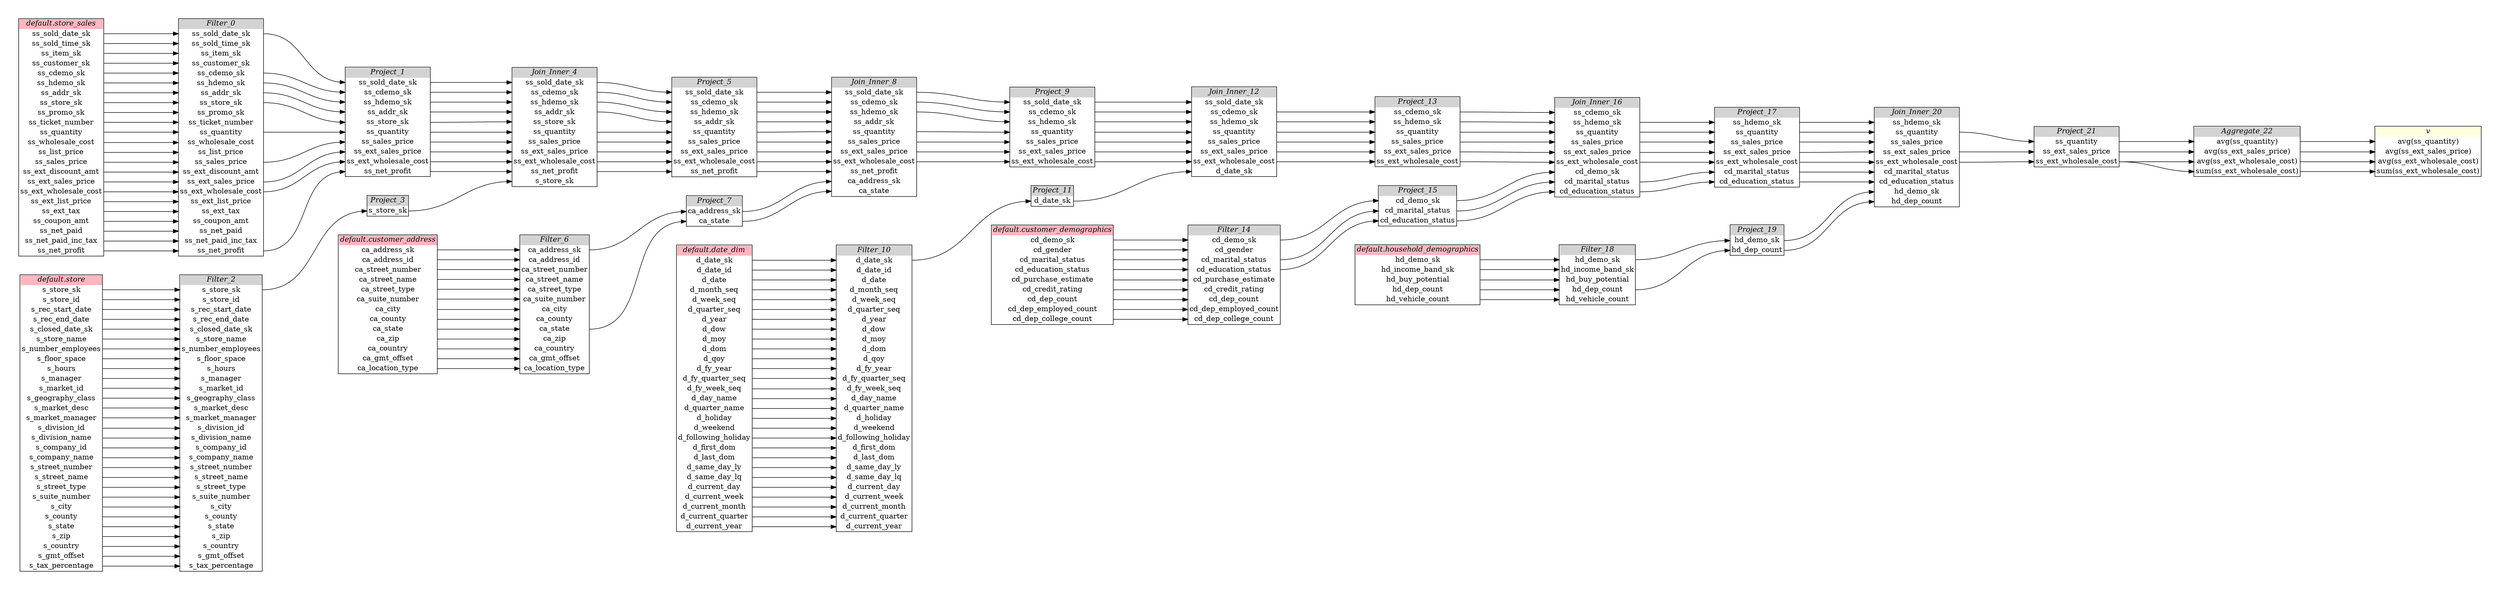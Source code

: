 // Automatically generated by TPCDSFlowTestSuite


digraph {
  graph [pad="0.5", nodesep="0.5", ranksep="2", fontname="Helvetica"];
  node [shape=plain]
  rankdir=LR;

  
"Aggregate_22" [label=<
<table border="1" cellborder="0" cellspacing="0">
  <tr><td bgcolor="lightgray" port="nodeName"><i>Aggregate_22</i></td></tr>
  <tr><td port="0">avg(ss_quantity)</td></tr>
<tr><td port="1">avg(ss_ext_sales_price)</td></tr>
<tr><td port="2">avg(ss_ext_wholesale_cost)</td></tr>
<tr><td port="3">sum(ss_ext_wholesale_cost)</td></tr>
</table>>];
     

"Filter_0" [label=<
<table border="1" cellborder="0" cellspacing="0">
  <tr><td bgcolor="lightgray" port="nodeName"><i>Filter_0</i></td></tr>
  <tr><td port="0">ss_sold_date_sk</td></tr>
<tr><td port="1">ss_sold_time_sk</td></tr>
<tr><td port="2">ss_item_sk</td></tr>
<tr><td port="3">ss_customer_sk</td></tr>
<tr><td port="4">ss_cdemo_sk</td></tr>
<tr><td port="5">ss_hdemo_sk</td></tr>
<tr><td port="6">ss_addr_sk</td></tr>
<tr><td port="7">ss_store_sk</td></tr>
<tr><td port="8">ss_promo_sk</td></tr>
<tr><td port="9">ss_ticket_number</td></tr>
<tr><td port="10">ss_quantity</td></tr>
<tr><td port="11">ss_wholesale_cost</td></tr>
<tr><td port="12">ss_list_price</td></tr>
<tr><td port="13">ss_sales_price</td></tr>
<tr><td port="14">ss_ext_discount_amt</td></tr>
<tr><td port="15">ss_ext_sales_price</td></tr>
<tr><td port="16">ss_ext_wholesale_cost</td></tr>
<tr><td port="17">ss_ext_list_price</td></tr>
<tr><td port="18">ss_ext_tax</td></tr>
<tr><td port="19">ss_coupon_amt</td></tr>
<tr><td port="20">ss_net_paid</td></tr>
<tr><td port="21">ss_net_paid_inc_tax</td></tr>
<tr><td port="22">ss_net_profit</td></tr>
</table>>];
     

"Filter_10" [label=<
<table border="1" cellborder="0" cellspacing="0">
  <tr><td bgcolor="lightgray" port="nodeName"><i>Filter_10</i></td></tr>
  <tr><td port="0">d_date_sk</td></tr>
<tr><td port="1">d_date_id</td></tr>
<tr><td port="2">d_date</td></tr>
<tr><td port="3">d_month_seq</td></tr>
<tr><td port="4">d_week_seq</td></tr>
<tr><td port="5">d_quarter_seq</td></tr>
<tr><td port="6">d_year</td></tr>
<tr><td port="7">d_dow</td></tr>
<tr><td port="8">d_moy</td></tr>
<tr><td port="9">d_dom</td></tr>
<tr><td port="10">d_qoy</td></tr>
<tr><td port="11">d_fy_year</td></tr>
<tr><td port="12">d_fy_quarter_seq</td></tr>
<tr><td port="13">d_fy_week_seq</td></tr>
<tr><td port="14">d_day_name</td></tr>
<tr><td port="15">d_quarter_name</td></tr>
<tr><td port="16">d_holiday</td></tr>
<tr><td port="17">d_weekend</td></tr>
<tr><td port="18">d_following_holiday</td></tr>
<tr><td port="19">d_first_dom</td></tr>
<tr><td port="20">d_last_dom</td></tr>
<tr><td port="21">d_same_day_ly</td></tr>
<tr><td port="22">d_same_day_lq</td></tr>
<tr><td port="23">d_current_day</td></tr>
<tr><td port="24">d_current_week</td></tr>
<tr><td port="25">d_current_month</td></tr>
<tr><td port="26">d_current_quarter</td></tr>
<tr><td port="27">d_current_year</td></tr>
</table>>];
     

"Filter_14" [label=<
<table border="1" cellborder="0" cellspacing="0">
  <tr><td bgcolor="lightgray" port="nodeName"><i>Filter_14</i></td></tr>
  <tr><td port="0">cd_demo_sk</td></tr>
<tr><td port="1">cd_gender</td></tr>
<tr><td port="2">cd_marital_status</td></tr>
<tr><td port="3">cd_education_status</td></tr>
<tr><td port="4">cd_purchase_estimate</td></tr>
<tr><td port="5">cd_credit_rating</td></tr>
<tr><td port="6">cd_dep_count</td></tr>
<tr><td port="7">cd_dep_employed_count</td></tr>
<tr><td port="8">cd_dep_college_count</td></tr>
</table>>];
     

"Filter_18" [label=<
<table border="1" cellborder="0" cellspacing="0">
  <tr><td bgcolor="lightgray" port="nodeName"><i>Filter_18</i></td></tr>
  <tr><td port="0">hd_demo_sk</td></tr>
<tr><td port="1">hd_income_band_sk</td></tr>
<tr><td port="2">hd_buy_potential</td></tr>
<tr><td port="3">hd_dep_count</td></tr>
<tr><td port="4">hd_vehicle_count</td></tr>
</table>>];
     

"Filter_2" [label=<
<table border="1" cellborder="0" cellspacing="0">
  <tr><td bgcolor="lightgray" port="nodeName"><i>Filter_2</i></td></tr>
  <tr><td port="0">s_store_sk</td></tr>
<tr><td port="1">s_store_id</td></tr>
<tr><td port="2">s_rec_start_date</td></tr>
<tr><td port="3">s_rec_end_date</td></tr>
<tr><td port="4">s_closed_date_sk</td></tr>
<tr><td port="5">s_store_name</td></tr>
<tr><td port="6">s_number_employees</td></tr>
<tr><td port="7">s_floor_space</td></tr>
<tr><td port="8">s_hours</td></tr>
<tr><td port="9">s_manager</td></tr>
<tr><td port="10">s_market_id</td></tr>
<tr><td port="11">s_geography_class</td></tr>
<tr><td port="12">s_market_desc</td></tr>
<tr><td port="13">s_market_manager</td></tr>
<tr><td port="14">s_division_id</td></tr>
<tr><td port="15">s_division_name</td></tr>
<tr><td port="16">s_company_id</td></tr>
<tr><td port="17">s_company_name</td></tr>
<tr><td port="18">s_street_number</td></tr>
<tr><td port="19">s_street_name</td></tr>
<tr><td port="20">s_street_type</td></tr>
<tr><td port="21">s_suite_number</td></tr>
<tr><td port="22">s_city</td></tr>
<tr><td port="23">s_county</td></tr>
<tr><td port="24">s_state</td></tr>
<tr><td port="25">s_zip</td></tr>
<tr><td port="26">s_country</td></tr>
<tr><td port="27">s_gmt_offset</td></tr>
<tr><td port="28">s_tax_percentage</td></tr>
</table>>];
     

"Filter_6" [label=<
<table border="1" cellborder="0" cellspacing="0">
  <tr><td bgcolor="lightgray" port="nodeName"><i>Filter_6</i></td></tr>
  <tr><td port="0">ca_address_sk</td></tr>
<tr><td port="1">ca_address_id</td></tr>
<tr><td port="2">ca_street_number</td></tr>
<tr><td port="3">ca_street_name</td></tr>
<tr><td port="4">ca_street_type</td></tr>
<tr><td port="5">ca_suite_number</td></tr>
<tr><td port="6">ca_city</td></tr>
<tr><td port="7">ca_county</td></tr>
<tr><td port="8">ca_state</td></tr>
<tr><td port="9">ca_zip</td></tr>
<tr><td port="10">ca_country</td></tr>
<tr><td port="11">ca_gmt_offset</td></tr>
<tr><td port="12">ca_location_type</td></tr>
</table>>];
     

"Join_Inner_12" [label=<
<table border="1" cellborder="0" cellspacing="0">
  <tr><td bgcolor="lightgray" port="nodeName"><i>Join_Inner_12</i></td></tr>
  <tr><td port="0">ss_sold_date_sk</td></tr>
<tr><td port="1">ss_cdemo_sk</td></tr>
<tr><td port="2">ss_hdemo_sk</td></tr>
<tr><td port="3">ss_quantity</td></tr>
<tr><td port="4">ss_sales_price</td></tr>
<tr><td port="5">ss_ext_sales_price</td></tr>
<tr><td port="6">ss_ext_wholesale_cost</td></tr>
<tr><td port="7">d_date_sk</td></tr>
</table>>];
     

"Join_Inner_16" [label=<
<table border="1" cellborder="0" cellspacing="0">
  <tr><td bgcolor="lightgray" port="nodeName"><i>Join_Inner_16</i></td></tr>
  <tr><td port="0">ss_cdemo_sk</td></tr>
<tr><td port="1">ss_hdemo_sk</td></tr>
<tr><td port="2">ss_quantity</td></tr>
<tr><td port="3">ss_sales_price</td></tr>
<tr><td port="4">ss_ext_sales_price</td></tr>
<tr><td port="5">ss_ext_wholesale_cost</td></tr>
<tr><td port="6">cd_demo_sk</td></tr>
<tr><td port="7">cd_marital_status</td></tr>
<tr><td port="8">cd_education_status</td></tr>
</table>>];
     

"Join_Inner_20" [label=<
<table border="1" cellborder="0" cellspacing="0">
  <tr><td bgcolor="lightgray" port="nodeName"><i>Join_Inner_20</i></td></tr>
  <tr><td port="0">ss_hdemo_sk</td></tr>
<tr><td port="1">ss_quantity</td></tr>
<tr><td port="2">ss_sales_price</td></tr>
<tr><td port="3">ss_ext_sales_price</td></tr>
<tr><td port="4">ss_ext_wholesale_cost</td></tr>
<tr><td port="5">cd_marital_status</td></tr>
<tr><td port="6">cd_education_status</td></tr>
<tr><td port="7">hd_demo_sk</td></tr>
<tr><td port="8">hd_dep_count</td></tr>
</table>>];
     

"Join_Inner_4" [label=<
<table border="1" cellborder="0" cellspacing="0">
  <tr><td bgcolor="lightgray" port="nodeName"><i>Join_Inner_4</i></td></tr>
  <tr><td port="0">ss_sold_date_sk</td></tr>
<tr><td port="1">ss_cdemo_sk</td></tr>
<tr><td port="2">ss_hdemo_sk</td></tr>
<tr><td port="3">ss_addr_sk</td></tr>
<tr><td port="4">ss_store_sk</td></tr>
<tr><td port="5">ss_quantity</td></tr>
<tr><td port="6">ss_sales_price</td></tr>
<tr><td port="7">ss_ext_sales_price</td></tr>
<tr><td port="8">ss_ext_wholesale_cost</td></tr>
<tr><td port="9">ss_net_profit</td></tr>
<tr><td port="10">s_store_sk</td></tr>
</table>>];
     

"Join_Inner_8" [label=<
<table border="1" cellborder="0" cellspacing="0">
  <tr><td bgcolor="lightgray" port="nodeName"><i>Join_Inner_8</i></td></tr>
  <tr><td port="0">ss_sold_date_sk</td></tr>
<tr><td port="1">ss_cdemo_sk</td></tr>
<tr><td port="2">ss_hdemo_sk</td></tr>
<tr><td port="3">ss_addr_sk</td></tr>
<tr><td port="4">ss_quantity</td></tr>
<tr><td port="5">ss_sales_price</td></tr>
<tr><td port="6">ss_ext_sales_price</td></tr>
<tr><td port="7">ss_ext_wholesale_cost</td></tr>
<tr><td port="8">ss_net_profit</td></tr>
<tr><td port="9">ca_address_sk</td></tr>
<tr><td port="10">ca_state</td></tr>
</table>>];
     

"Project_1" [label=<
<table border="1" cellborder="0" cellspacing="0">
  <tr><td bgcolor="lightgray" port="nodeName"><i>Project_1</i></td></tr>
  <tr><td port="0">ss_sold_date_sk</td></tr>
<tr><td port="1">ss_cdemo_sk</td></tr>
<tr><td port="2">ss_hdemo_sk</td></tr>
<tr><td port="3">ss_addr_sk</td></tr>
<tr><td port="4">ss_store_sk</td></tr>
<tr><td port="5">ss_quantity</td></tr>
<tr><td port="6">ss_sales_price</td></tr>
<tr><td port="7">ss_ext_sales_price</td></tr>
<tr><td port="8">ss_ext_wholesale_cost</td></tr>
<tr><td port="9">ss_net_profit</td></tr>
</table>>];
     

"Project_11" [label=<
<table border="1" cellborder="0" cellspacing="0">
  <tr><td bgcolor="lightgray" port="nodeName"><i>Project_11</i></td></tr>
  <tr><td port="0">d_date_sk</td></tr>
</table>>];
     

"Project_13" [label=<
<table border="1" cellborder="0" cellspacing="0">
  <tr><td bgcolor="lightgray" port="nodeName"><i>Project_13</i></td></tr>
  <tr><td port="0">ss_cdemo_sk</td></tr>
<tr><td port="1">ss_hdemo_sk</td></tr>
<tr><td port="2">ss_quantity</td></tr>
<tr><td port="3">ss_sales_price</td></tr>
<tr><td port="4">ss_ext_sales_price</td></tr>
<tr><td port="5">ss_ext_wholesale_cost</td></tr>
</table>>];
     

"Project_15" [label=<
<table border="1" cellborder="0" cellspacing="0">
  <tr><td bgcolor="lightgray" port="nodeName"><i>Project_15</i></td></tr>
  <tr><td port="0">cd_demo_sk</td></tr>
<tr><td port="1">cd_marital_status</td></tr>
<tr><td port="2">cd_education_status</td></tr>
</table>>];
     

"Project_17" [label=<
<table border="1" cellborder="0" cellspacing="0">
  <tr><td bgcolor="lightgray" port="nodeName"><i>Project_17</i></td></tr>
  <tr><td port="0">ss_hdemo_sk</td></tr>
<tr><td port="1">ss_quantity</td></tr>
<tr><td port="2">ss_sales_price</td></tr>
<tr><td port="3">ss_ext_sales_price</td></tr>
<tr><td port="4">ss_ext_wholesale_cost</td></tr>
<tr><td port="5">cd_marital_status</td></tr>
<tr><td port="6">cd_education_status</td></tr>
</table>>];
     

"Project_19" [label=<
<table border="1" cellborder="0" cellspacing="0">
  <tr><td bgcolor="lightgray" port="nodeName"><i>Project_19</i></td></tr>
  <tr><td port="0">hd_demo_sk</td></tr>
<tr><td port="1">hd_dep_count</td></tr>
</table>>];
     

"Project_21" [label=<
<table border="1" cellborder="0" cellspacing="0">
  <tr><td bgcolor="lightgray" port="nodeName"><i>Project_21</i></td></tr>
  <tr><td port="0">ss_quantity</td></tr>
<tr><td port="1">ss_ext_sales_price</td></tr>
<tr><td port="2">ss_ext_wholesale_cost</td></tr>
</table>>];
     

"Project_3" [label=<
<table border="1" cellborder="0" cellspacing="0">
  <tr><td bgcolor="lightgray" port="nodeName"><i>Project_3</i></td></tr>
  <tr><td port="0">s_store_sk</td></tr>
</table>>];
     

"Project_5" [label=<
<table border="1" cellborder="0" cellspacing="0">
  <tr><td bgcolor="lightgray" port="nodeName"><i>Project_5</i></td></tr>
  <tr><td port="0">ss_sold_date_sk</td></tr>
<tr><td port="1">ss_cdemo_sk</td></tr>
<tr><td port="2">ss_hdemo_sk</td></tr>
<tr><td port="3">ss_addr_sk</td></tr>
<tr><td port="4">ss_quantity</td></tr>
<tr><td port="5">ss_sales_price</td></tr>
<tr><td port="6">ss_ext_sales_price</td></tr>
<tr><td port="7">ss_ext_wholesale_cost</td></tr>
<tr><td port="8">ss_net_profit</td></tr>
</table>>];
     

"Project_7" [label=<
<table border="1" cellborder="0" cellspacing="0">
  <tr><td bgcolor="lightgray" port="nodeName"><i>Project_7</i></td></tr>
  <tr><td port="0">ca_address_sk</td></tr>
<tr><td port="1">ca_state</td></tr>
</table>>];
     

"Project_9" [label=<
<table border="1" cellborder="0" cellspacing="0">
  <tr><td bgcolor="lightgray" port="nodeName"><i>Project_9</i></td></tr>
  <tr><td port="0">ss_sold_date_sk</td></tr>
<tr><td port="1">ss_cdemo_sk</td></tr>
<tr><td port="2">ss_hdemo_sk</td></tr>
<tr><td port="3">ss_quantity</td></tr>
<tr><td port="4">ss_sales_price</td></tr>
<tr><td port="5">ss_ext_sales_price</td></tr>
<tr><td port="6">ss_ext_wholesale_cost</td></tr>
</table>>];
     

"default.customer_address" [label=<
<table border="1" cellborder="0" cellspacing="0">
  <tr><td bgcolor="lightpink" port="nodeName"><i>default.customer_address</i></td></tr>
  <tr><td port="0">ca_address_sk</td></tr>
<tr><td port="1">ca_address_id</td></tr>
<tr><td port="2">ca_street_number</td></tr>
<tr><td port="3">ca_street_name</td></tr>
<tr><td port="4">ca_street_type</td></tr>
<tr><td port="5">ca_suite_number</td></tr>
<tr><td port="6">ca_city</td></tr>
<tr><td port="7">ca_county</td></tr>
<tr><td port="8">ca_state</td></tr>
<tr><td port="9">ca_zip</td></tr>
<tr><td port="10">ca_country</td></tr>
<tr><td port="11">ca_gmt_offset</td></tr>
<tr><td port="12">ca_location_type</td></tr>
</table>>];
     

"default.customer_demographics" [label=<
<table border="1" cellborder="0" cellspacing="0">
  <tr><td bgcolor="lightpink" port="nodeName"><i>default.customer_demographics</i></td></tr>
  <tr><td port="0">cd_demo_sk</td></tr>
<tr><td port="1">cd_gender</td></tr>
<tr><td port="2">cd_marital_status</td></tr>
<tr><td port="3">cd_education_status</td></tr>
<tr><td port="4">cd_purchase_estimate</td></tr>
<tr><td port="5">cd_credit_rating</td></tr>
<tr><td port="6">cd_dep_count</td></tr>
<tr><td port="7">cd_dep_employed_count</td></tr>
<tr><td port="8">cd_dep_college_count</td></tr>
</table>>];
     

"default.date_dim" [label=<
<table border="1" cellborder="0" cellspacing="0">
  <tr><td bgcolor="lightpink" port="nodeName"><i>default.date_dim</i></td></tr>
  <tr><td port="0">d_date_sk</td></tr>
<tr><td port="1">d_date_id</td></tr>
<tr><td port="2">d_date</td></tr>
<tr><td port="3">d_month_seq</td></tr>
<tr><td port="4">d_week_seq</td></tr>
<tr><td port="5">d_quarter_seq</td></tr>
<tr><td port="6">d_year</td></tr>
<tr><td port="7">d_dow</td></tr>
<tr><td port="8">d_moy</td></tr>
<tr><td port="9">d_dom</td></tr>
<tr><td port="10">d_qoy</td></tr>
<tr><td port="11">d_fy_year</td></tr>
<tr><td port="12">d_fy_quarter_seq</td></tr>
<tr><td port="13">d_fy_week_seq</td></tr>
<tr><td port="14">d_day_name</td></tr>
<tr><td port="15">d_quarter_name</td></tr>
<tr><td port="16">d_holiday</td></tr>
<tr><td port="17">d_weekend</td></tr>
<tr><td port="18">d_following_holiday</td></tr>
<tr><td port="19">d_first_dom</td></tr>
<tr><td port="20">d_last_dom</td></tr>
<tr><td port="21">d_same_day_ly</td></tr>
<tr><td port="22">d_same_day_lq</td></tr>
<tr><td port="23">d_current_day</td></tr>
<tr><td port="24">d_current_week</td></tr>
<tr><td port="25">d_current_month</td></tr>
<tr><td port="26">d_current_quarter</td></tr>
<tr><td port="27">d_current_year</td></tr>
</table>>];
     

"default.household_demographics" [label=<
<table border="1" cellborder="0" cellspacing="0">
  <tr><td bgcolor="lightpink" port="nodeName"><i>default.household_demographics</i></td></tr>
  <tr><td port="0">hd_demo_sk</td></tr>
<tr><td port="1">hd_income_band_sk</td></tr>
<tr><td port="2">hd_buy_potential</td></tr>
<tr><td port="3">hd_dep_count</td></tr>
<tr><td port="4">hd_vehicle_count</td></tr>
</table>>];
     

"default.store" [label=<
<table border="1" cellborder="0" cellspacing="0">
  <tr><td bgcolor="lightpink" port="nodeName"><i>default.store</i></td></tr>
  <tr><td port="0">s_store_sk</td></tr>
<tr><td port="1">s_store_id</td></tr>
<tr><td port="2">s_rec_start_date</td></tr>
<tr><td port="3">s_rec_end_date</td></tr>
<tr><td port="4">s_closed_date_sk</td></tr>
<tr><td port="5">s_store_name</td></tr>
<tr><td port="6">s_number_employees</td></tr>
<tr><td port="7">s_floor_space</td></tr>
<tr><td port="8">s_hours</td></tr>
<tr><td port="9">s_manager</td></tr>
<tr><td port="10">s_market_id</td></tr>
<tr><td port="11">s_geography_class</td></tr>
<tr><td port="12">s_market_desc</td></tr>
<tr><td port="13">s_market_manager</td></tr>
<tr><td port="14">s_division_id</td></tr>
<tr><td port="15">s_division_name</td></tr>
<tr><td port="16">s_company_id</td></tr>
<tr><td port="17">s_company_name</td></tr>
<tr><td port="18">s_street_number</td></tr>
<tr><td port="19">s_street_name</td></tr>
<tr><td port="20">s_street_type</td></tr>
<tr><td port="21">s_suite_number</td></tr>
<tr><td port="22">s_city</td></tr>
<tr><td port="23">s_county</td></tr>
<tr><td port="24">s_state</td></tr>
<tr><td port="25">s_zip</td></tr>
<tr><td port="26">s_country</td></tr>
<tr><td port="27">s_gmt_offset</td></tr>
<tr><td port="28">s_tax_percentage</td></tr>
</table>>];
     

"default.store_sales" [label=<
<table border="1" cellborder="0" cellspacing="0">
  <tr><td bgcolor="lightpink" port="nodeName"><i>default.store_sales</i></td></tr>
  <tr><td port="0">ss_sold_date_sk</td></tr>
<tr><td port="1">ss_sold_time_sk</td></tr>
<tr><td port="2">ss_item_sk</td></tr>
<tr><td port="3">ss_customer_sk</td></tr>
<tr><td port="4">ss_cdemo_sk</td></tr>
<tr><td port="5">ss_hdemo_sk</td></tr>
<tr><td port="6">ss_addr_sk</td></tr>
<tr><td port="7">ss_store_sk</td></tr>
<tr><td port="8">ss_promo_sk</td></tr>
<tr><td port="9">ss_ticket_number</td></tr>
<tr><td port="10">ss_quantity</td></tr>
<tr><td port="11">ss_wholesale_cost</td></tr>
<tr><td port="12">ss_list_price</td></tr>
<tr><td port="13">ss_sales_price</td></tr>
<tr><td port="14">ss_ext_discount_amt</td></tr>
<tr><td port="15">ss_ext_sales_price</td></tr>
<tr><td port="16">ss_ext_wholesale_cost</td></tr>
<tr><td port="17">ss_ext_list_price</td></tr>
<tr><td port="18">ss_ext_tax</td></tr>
<tr><td port="19">ss_coupon_amt</td></tr>
<tr><td port="20">ss_net_paid</td></tr>
<tr><td port="21">ss_net_paid_inc_tax</td></tr>
<tr><td port="22">ss_net_profit</td></tr>
</table>>];
     

"v" [label=<
<table border="1" cellborder="0" cellspacing="0">
  <tr><td bgcolor="lightyellow" port="nodeName"><i>v</i></td></tr>
  <tr><td port="0">avg(ss_quantity)</td></tr>
<tr><td port="1">avg(ss_ext_sales_price)</td></tr>
<tr><td port="2">avg(ss_ext_wholesale_cost)</td></tr>
<tr><td port="3">sum(ss_ext_wholesale_cost)</td></tr>
</table>>];
     
  "Aggregate_22":0 -> "v":0;
"Aggregate_22":1 -> "v":1;
"Aggregate_22":2 -> "v":2;
"Aggregate_22":3 -> "v":3;
"Filter_0":0 -> "Project_1":0;
"Filter_0":10 -> "Project_1":5;
"Filter_0":13 -> "Project_1":6;
"Filter_0":15 -> "Project_1":7;
"Filter_0":16 -> "Project_1":8;
"Filter_0":22 -> "Project_1":9;
"Filter_0":4 -> "Project_1":1;
"Filter_0":5 -> "Project_1":2;
"Filter_0":6 -> "Project_1":3;
"Filter_0":7 -> "Project_1":4;
"Filter_10":0 -> "Project_11":0;
"Filter_14":0 -> "Project_15":0;
"Filter_14":2 -> "Project_15":1;
"Filter_14":3 -> "Project_15":2;
"Filter_18":0 -> "Project_19":0;
"Filter_18":3 -> "Project_19":1;
"Filter_2":0 -> "Project_3":0;
"Filter_6":0 -> "Project_7":0;
"Filter_6":8 -> "Project_7":1;
"Join_Inner_12":1 -> "Project_13":0;
"Join_Inner_12":2 -> "Project_13":1;
"Join_Inner_12":3 -> "Project_13":2;
"Join_Inner_12":4 -> "Project_13":3;
"Join_Inner_12":5 -> "Project_13":4;
"Join_Inner_12":6 -> "Project_13":5;
"Join_Inner_16":1 -> "Project_17":0;
"Join_Inner_16":2 -> "Project_17":1;
"Join_Inner_16":3 -> "Project_17":2;
"Join_Inner_16":4 -> "Project_17":3;
"Join_Inner_16":5 -> "Project_17":4;
"Join_Inner_16":7 -> "Project_17":5;
"Join_Inner_16":8 -> "Project_17":6;
"Join_Inner_20":1 -> "Project_21":0;
"Join_Inner_20":3 -> "Project_21":1;
"Join_Inner_20":4 -> "Project_21":2;
"Join_Inner_4":0 -> "Project_5":0;
"Join_Inner_4":1 -> "Project_5":1;
"Join_Inner_4":2 -> "Project_5":2;
"Join_Inner_4":3 -> "Project_5":3;
"Join_Inner_4":5 -> "Project_5":4;
"Join_Inner_4":6 -> "Project_5":5;
"Join_Inner_4":7 -> "Project_5":6;
"Join_Inner_4":8 -> "Project_5":7;
"Join_Inner_4":9 -> "Project_5":8;
"Join_Inner_8":0 -> "Project_9":0;
"Join_Inner_8":1 -> "Project_9":1;
"Join_Inner_8":2 -> "Project_9":2;
"Join_Inner_8":4 -> "Project_9":3;
"Join_Inner_8":5 -> "Project_9":4;
"Join_Inner_8":6 -> "Project_9":5;
"Join_Inner_8":7 -> "Project_9":6;
"Project_1":0 -> "Join_Inner_4":0;
"Project_1":1 -> "Join_Inner_4":1;
"Project_1":2 -> "Join_Inner_4":2;
"Project_1":3 -> "Join_Inner_4":3;
"Project_1":4 -> "Join_Inner_4":4;
"Project_1":5 -> "Join_Inner_4":5;
"Project_1":6 -> "Join_Inner_4":6;
"Project_1":7 -> "Join_Inner_4":7;
"Project_1":8 -> "Join_Inner_4":8;
"Project_1":9 -> "Join_Inner_4":9;
"Project_11":0 -> "Join_Inner_12":7;
"Project_13":0 -> "Join_Inner_16":0;
"Project_13":1 -> "Join_Inner_16":1;
"Project_13":2 -> "Join_Inner_16":2;
"Project_13":3 -> "Join_Inner_16":3;
"Project_13":4 -> "Join_Inner_16":4;
"Project_13":5 -> "Join_Inner_16":5;
"Project_15":0 -> "Join_Inner_16":6;
"Project_15":1 -> "Join_Inner_16":7;
"Project_15":2 -> "Join_Inner_16":8;
"Project_17":0 -> "Join_Inner_20":0;
"Project_17":1 -> "Join_Inner_20":1;
"Project_17":2 -> "Join_Inner_20":2;
"Project_17":3 -> "Join_Inner_20":3;
"Project_17":4 -> "Join_Inner_20":4;
"Project_17":5 -> "Join_Inner_20":5;
"Project_17":6 -> "Join_Inner_20":6;
"Project_19":0 -> "Join_Inner_20":7;
"Project_19":1 -> "Join_Inner_20":8;
"Project_21":0 -> "Aggregate_22":0;
"Project_21":1 -> "Aggregate_22":1;
"Project_21":2 -> "Aggregate_22":2;
"Project_21":2 -> "Aggregate_22":3;
"Project_3":0 -> "Join_Inner_4":10;
"Project_5":0 -> "Join_Inner_8":0;
"Project_5":1 -> "Join_Inner_8":1;
"Project_5":2 -> "Join_Inner_8":2;
"Project_5":3 -> "Join_Inner_8":3;
"Project_5":4 -> "Join_Inner_8":4;
"Project_5":5 -> "Join_Inner_8":5;
"Project_5":6 -> "Join_Inner_8":6;
"Project_5":7 -> "Join_Inner_8":7;
"Project_5":8 -> "Join_Inner_8":8;
"Project_7":0 -> "Join_Inner_8":9;
"Project_7":1 -> "Join_Inner_8":10;
"Project_9":0 -> "Join_Inner_12":0;
"Project_9":1 -> "Join_Inner_12":1;
"Project_9":2 -> "Join_Inner_12":2;
"Project_9":3 -> "Join_Inner_12":3;
"Project_9":4 -> "Join_Inner_12":4;
"Project_9":5 -> "Join_Inner_12":5;
"Project_9":6 -> "Join_Inner_12":6;
"default.customer_address":0 -> "Filter_6":0;
"default.customer_address":1 -> "Filter_6":1;
"default.customer_address":10 -> "Filter_6":10;
"default.customer_address":11 -> "Filter_6":11;
"default.customer_address":12 -> "Filter_6":12;
"default.customer_address":2 -> "Filter_6":2;
"default.customer_address":3 -> "Filter_6":3;
"default.customer_address":4 -> "Filter_6":4;
"default.customer_address":5 -> "Filter_6":5;
"default.customer_address":6 -> "Filter_6":6;
"default.customer_address":7 -> "Filter_6":7;
"default.customer_address":8 -> "Filter_6":8;
"default.customer_address":9 -> "Filter_6":9;
"default.customer_demographics":0 -> "Filter_14":0;
"default.customer_demographics":1 -> "Filter_14":1;
"default.customer_demographics":2 -> "Filter_14":2;
"default.customer_demographics":3 -> "Filter_14":3;
"default.customer_demographics":4 -> "Filter_14":4;
"default.customer_demographics":5 -> "Filter_14":5;
"default.customer_demographics":6 -> "Filter_14":6;
"default.customer_demographics":7 -> "Filter_14":7;
"default.customer_demographics":8 -> "Filter_14":8;
"default.date_dim":0 -> "Filter_10":0;
"default.date_dim":1 -> "Filter_10":1;
"default.date_dim":10 -> "Filter_10":10;
"default.date_dim":11 -> "Filter_10":11;
"default.date_dim":12 -> "Filter_10":12;
"default.date_dim":13 -> "Filter_10":13;
"default.date_dim":14 -> "Filter_10":14;
"default.date_dim":15 -> "Filter_10":15;
"default.date_dim":16 -> "Filter_10":16;
"default.date_dim":17 -> "Filter_10":17;
"default.date_dim":18 -> "Filter_10":18;
"default.date_dim":19 -> "Filter_10":19;
"default.date_dim":2 -> "Filter_10":2;
"default.date_dim":20 -> "Filter_10":20;
"default.date_dim":21 -> "Filter_10":21;
"default.date_dim":22 -> "Filter_10":22;
"default.date_dim":23 -> "Filter_10":23;
"default.date_dim":24 -> "Filter_10":24;
"default.date_dim":25 -> "Filter_10":25;
"default.date_dim":26 -> "Filter_10":26;
"default.date_dim":27 -> "Filter_10":27;
"default.date_dim":3 -> "Filter_10":3;
"default.date_dim":4 -> "Filter_10":4;
"default.date_dim":5 -> "Filter_10":5;
"default.date_dim":6 -> "Filter_10":6;
"default.date_dim":7 -> "Filter_10":7;
"default.date_dim":8 -> "Filter_10":8;
"default.date_dim":9 -> "Filter_10":9;
"default.household_demographics":0 -> "Filter_18":0;
"default.household_demographics":1 -> "Filter_18":1;
"default.household_demographics":2 -> "Filter_18":2;
"default.household_demographics":3 -> "Filter_18":3;
"default.household_demographics":4 -> "Filter_18":4;
"default.store":0 -> "Filter_2":0;
"default.store":1 -> "Filter_2":1;
"default.store":10 -> "Filter_2":10;
"default.store":11 -> "Filter_2":11;
"default.store":12 -> "Filter_2":12;
"default.store":13 -> "Filter_2":13;
"default.store":14 -> "Filter_2":14;
"default.store":15 -> "Filter_2":15;
"default.store":16 -> "Filter_2":16;
"default.store":17 -> "Filter_2":17;
"default.store":18 -> "Filter_2":18;
"default.store":19 -> "Filter_2":19;
"default.store":2 -> "Filter_2":2;
"default.store":20 -> "Filter_2":20;
"default.store":21 -> "Filter_2":21;
"default.store":22 -> "Filter_2":22;
"default.store":23 -> "Filter_2":23;
"default.store":24 -> "Filter_2":24;
"default.store":25 -> "Filter_2":25;
"default.store":26 -> "Filter_2":26;
"default.store":27 -> "Filter_2":27;
"default.store":28 -> "Filter_2":28;
"default.store":3 -> "Filter_2":3;
"default.store":4 -> "Filter_2":4;
"default.store":5 -> "Filter_2":5;
"default.store":6 -> "Filter_2":6;
"default.store":7 -> "Filter_2":7;
"default.store":8 -> "Filter_2":8;
"default.store":9 -> "Filter_2":9;
"default.store_sales":0 -> "Filter_0":0;
"default.store_sales":1 -> "Filter_0":1;
"default.store_sales":10 -> "Filter_0":10;
"default.store_sales":11 -> "Filter_0":11;
"default.store_sales":12 -> "Filter_0":12;
"default.store_sales":13 -> "Filter_0":13;
"default.store_sales":14 -> "Filter_0":14;
"default.store_sales":15 -> "Filter_0":15;
"default.store_sales":16 -> "Filter_0":16;
"default.store_sales":17 -> "Filter_0":17;
"default.store_sales":18 -> "Filter_0":18;
"default.store_sales":19 -> "Filter_0":19;
"default.store_sales":2 -> "Filter_0":2;
"default.store_sales":20 -> "Filter_0":20;
"default.store_sales":21 -> "Filter_0":21;
"default.store_sales":22 -> "Filter_0":22;
"default.store_sales":3 -> "Filter_0":3;
"default.store_sales":4 -> "Filter_0":4;
"default.store_sales":5 -> "Filter_0":5;
"default.store_sales":6 -> "Filter_0":6;
"default.store_sales":7 -> "Filter_0":7;
"default.store_sales":8 -> "Filter_0":8;
"default.store_sales":9 -> "Filter_0":9;
}
       